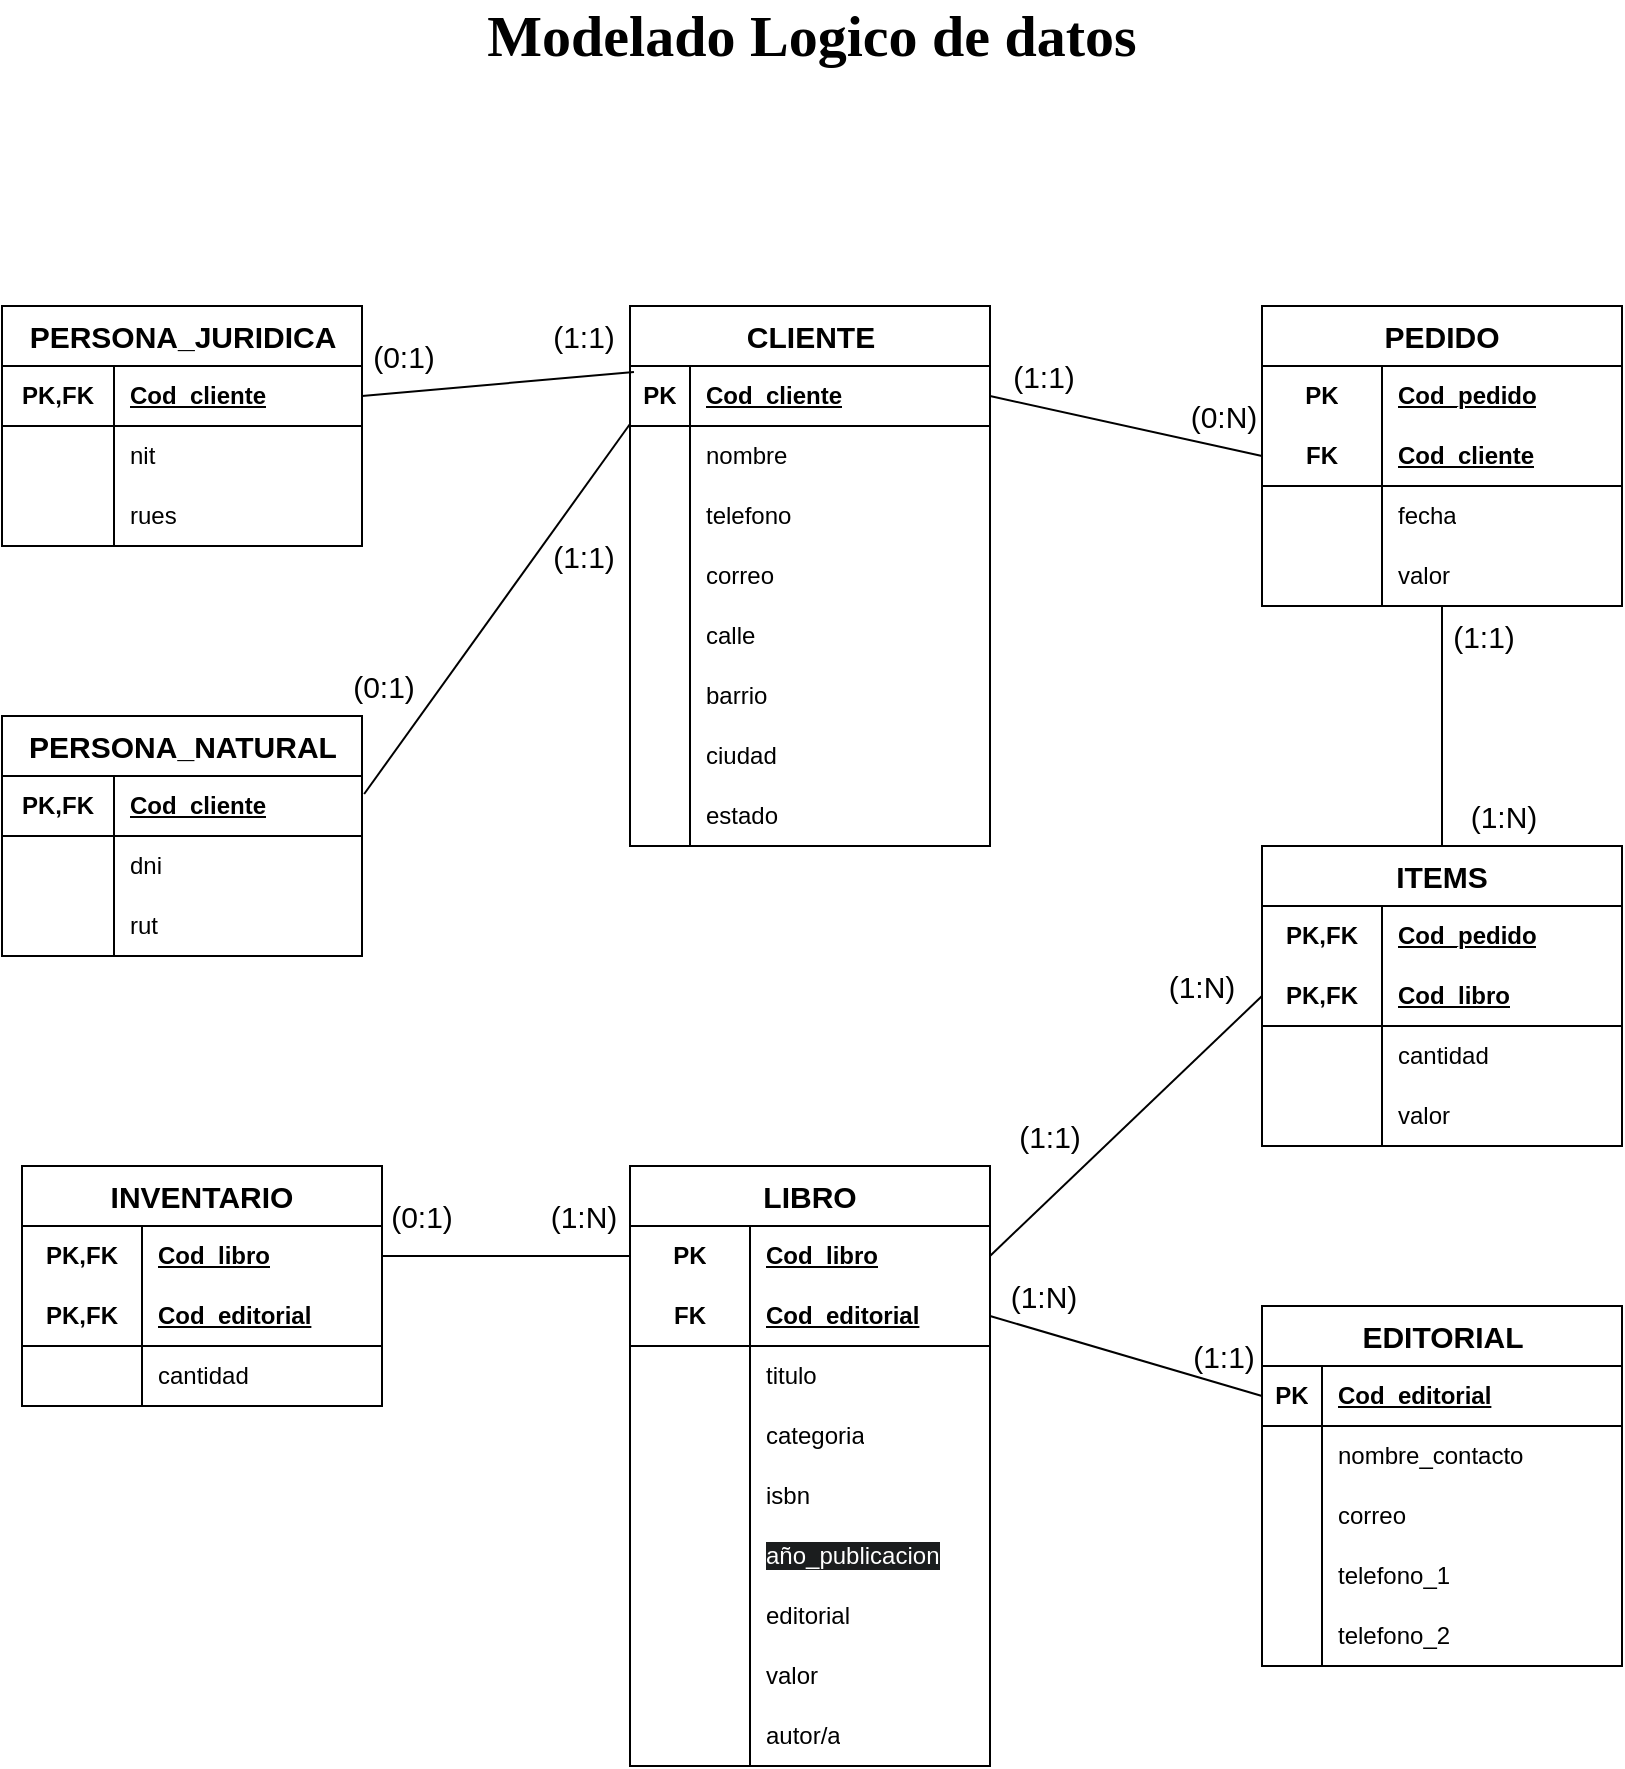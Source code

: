 <mxfile version="26.2.2">
  <diagram name="Página-1" id="dwNwwrnjd2-CuqUykVEu">
    <mxGraphModel dx="1428" dy="875" grid="1" gridSize="10" guides="1" tooltips="1" connect="1" arrows="1" fold="1" page="1" pageScale="1" pageWidth="827" pageHeight="1169" math="0" shadow="0">
      <root>
        <mxCell id="0" />
        <mxCell id="1" parent="0" />
        <mxCell id="cUTOXhGET7meu2eijVBn-1" value="&lt;font style=&quot;font-size: 15px;&quot;&gt;CLIENTE&lt;/font&gt;" style="shape=table;startSize=30;container=1;collapsible=1;childLayout=tableLayout;fixedRows=1;rowLines=0;fontStyle=1;align=center;resizeLast=1;html=1;" vertex="1" parent="1">
          <mxGeometry x="323" y="180" width="180" height="270" as="geometry" />
        </mxCell>
        <mxCell id="cUTOXhGET7meu2eijVBn-2" value="" style="shape=tableRow;horizontal=0;startSize=0;swimlaneHead=0;swimlaneBody=0;fillColor=none;collapsible=0;dropTarget=0;points=[[0,0.5],[1,0.5]];portConstraint=eastwest;top=0;left=0;right=0;bottom=1;" vertex="1" parent="cUTOXhGET7meu2eijVBn-1">
          <mxGeometry y="30" width="180" height="30" as="geometry" />
        </mxCell>
        <mxCell id="cUTOXhGET7meu2eijVBn-3" value="PK" style="shape=partialRectangle;connectable=0;fillColor=none;top=0;left=0;bottom=0;right=0;fontStyle=1;overflow=hidden;whiteSpace=wrap;html=1;" vertex="1" parent="cUTOXhGET7meu2eijVBn-2">
          <mxGeometry width="30" height="30" as="geometry">
            <mxRectangle width="30" height="30" as="alternateBounds" />
          </mxGeometry>
        </mxCell>
        <mxCell id="cUTOXhGET7meu2eijVBn-4" value="Cod_cliente" style="shape=partialRectangle;connectable=0;fillColor=none;top=0;left=0;bottom=0;right=0;align=left;spacingLeft=6;fontStyle=5;overflow=hidden;whiteSpace=wrap;html=1;" vertex="1" parent="cUTOXhGET7meu2eijVBn-2">
          <mxGeometry x="30" width="150" height="30" as="geometry">
            <mxRectangle width="150" height="30" as="alternateBounds" />
          </mxGeometry>
        </mxCell>
        <mxCell id="cUTOXhGET7meu2eijVBn-5" value="" style="shape=tableRow;horizontal=0;startSize=0;swimlaneHead=0;swimlaneBody=0;fillColor=none;collapsible=0;dropTarget=0;points=[[0,0.5],[1,0.5]];portConstraint=eastwest;top=0;left=0;right=0;bottom=0;" vertex="1" parent="cUTOXhGET7meu2eijVBn-1">
          <mxGeometry y="60" width="180" height="30" as="geometry" />
        </mxCell>
        <mxCell id="cUTOXhGET7meu2eijVBn-6" value="" style="shape=partialRectangle;connectable=0;fillColor=none;top=0;left=0;bottom=0;right=0;editable=1;overflow=hidden;whiteSpace=wrap;html=1;" vertex="1" parent="cUTOXhGET7meu2eijVBn-5">
          <mxGeometry width="30" height="30" as="geometry">
            <mxRectangle width="30" height="30" as="alternateBounds" />
          </mxGeometry>
        </mxCell>
        <mxCell id="cUTOXhGET7meu2eijVBn-7" value="nombre" style="shape=partialRectangle;connectable=0;fillColor=none;top=0;left=0;bottom=0;right=0;align=left;spacingLeft=6;overflow=hidden;whiteSpace=wrap;html=1;" vertex="1" parent="cUTOXhGET7meu2eijVBn-5">
          <mxGeometry x="30" width="150" height="30" as="geometry">
            <mxRectangle width="150" height="30" as="alternateBounds" />
          </mxGeometry>
        </mxCell>
        <mxCell id="cUTOXhGET7meu2eijVBn-8" value="" style="shape=tableRow;horizontal=0;startSize=0;swimlaneHead=0;swimlaneBody=0;fillColor=none;collapsible=0;dropTarget=0;points=[[0,0.5],[1,0.5]];portConstraint=eastwest;top=0;left=0;right=0;bottom=0;" vertex="1" parent="cUTOXhGET7meu2eijVBn-1">
          <mxGeometry y="90" width="180" height="30" as="geometry" />
        </mxCell>
        <mxCell id="cUTOXhGET7meu2eijVBn-9" value="" style="shape=partialRectangle;connectable=0;fillColor=none;top=0;left=0;bottom=0;right=0;editable=1;overflow=hidden;whiteSpace=wrap;html=1;" vertex="1" parent="cUTOXhGET7meu2eijVBn-8">
          <mxGeometry width="30" height="30" as="geometry">
            <mxRectangle width="30" height="30" as="alternateBounds" />
          </mxGeometry>
        </mxCell>
        <mxCell id="cUTOXhGET7meu2eijVBn-10" value="telefono" style="shape=partialRectangle;connectable=0;fillColor=none;top=0;left=0;bottom=0;right=0;align=left;spacingLeft=6;overflow=hidden;whiteSpace=wrap;html=1;" vertex="1" parent="cUTOXhGET7meu2eijVBn-8">
          <mxGeometry x="30" width="150" height="30" as="geometry">
            <mxRectangle width="150" height="30" as="alternateBounds" />
          </mxGeometry>
        </mxCell>
        <mxCell id="cUTOXhGET7meu2eijVBn-15" style="shape=tableRow;horizontal=0;startSize=0;swimlaneHead=0;swimlaneBody=0;fillColor=none;collapsible=0;dropTarget=0;points=[[0,0.5],[1,0.5]];portConstraint=eastwest;top=0;left=0;right=0;bottom=0;" vertex="1" parent="cUTOXhGET7meu2eijVBn-1">
          <mxGeometry y="120" width="180" height="30" as="geometry" />
        </mxCell>
        <mxCell id="cUTOXhGET7meu2eijVBn-16" style="shape=partialRectangle;connectable=0;fillColor=none;top=0;left=0;bottom=0;right=0;editable=1;overflow=hidden;whiteSpace=wrap;html=1;" vertex="1" parent="cUTOXhGET7meu2eijVBn-15">
          <mxGeometry width="30" height="30" as="geometry">
            <mxRectangle width="30" height="30" as="alternateBounds" />
          </mxGeometry>
        </mxCell>
        <mxCell id="cUTOXhGET7meu2eijVBn-17" value="correo" style="shape=partialRectangle;connectable=0;fillColor=none;top=0;left=0;bottom=0;right=0;align=left;spacingLeft=6;overflow=hidden;whiteSpace=wrap;html=1;" vertex="1" parent="cUTOXhGET7meu2eijVBn-15">
          <mxGeometry x="30" width="150" height="30" as="geometry">
            <mxRectangle width="150" height="30" as="alternateBounds" />
          </mxGeometry>
        </mxCell>
        <mxCell id="cUTOXhGET7meu2eijVBn-11" value="" style="shape=tableRow;horizontal=0;startSize=0;swimlaneHead=0;swimlaneBody=0;fillColor=none;collapsible=0;dropTarget=0;points=[[0,0.5],[1,0.5]];portConstraint=eastwest;top=0;left=0;right=0;bottom=0;" vertex="1" parent="cUTOXhGET7meu2eijVBn-1">
          <mxGeometry y="150" width="180" height="30" as="geometry" />
        </mxCell>
        <mxCell id="cUTOXhGET7meu2eijVBn-12" value="" style="shape=partialRectangle;connectable=0;fillColor=none;top=0;left=0;bottom=0;right=0;editable=1;overflow=hidden;whiteSpace=wrap;html=1;" vertex="1" parent="cUTOXhGET7meu2eijVBn-11">
          <mxGeometry width="30" height="30" as="geometry">
            <mxRectangle width="30" height="30" as="alternateBounds" />
          </mxGeometry>
        </mxCell>
        <mxCell id="cUTOXhGET7meu2eijVBn-13" value="calle" style="shape=partialRectangle;connectable=0;fillColor=none;top=0;left=0;bottom=0;right=0;align=left;spacingLeft=6;overflow=hidden;whiteSpace=wrap;html=1;" vertex="1" parent="cUTOXhGET7meu2eijVBn-11">
          <mxGeometry x="30" width="150" height="30" as="geometry">
            <mxRectangle width="150" height="30" as="alternateBounds" />
          </mxGeometry>
        </mxCell>
        <mxCell id="cUTOXhGET7meu2eijVBn-24" style="shape=tableRow;horizontal=0;startSize=0;swimlaneHead=0;swimlaneBody=0;fillColor=none;collapsible=0;dropTarget=0;points=[[0,0.5],[1,0.5]];portConstraint=eastwest;top=0;left=0;right=0;bottom=0;" vertex="1" parent="cUTOXhGET7meu2eijVBn-1">
          <mxGeometry y="180" width="180" height="30" as="geometry" />
        </mxCell>
        <mxCell id="cUTOXhGET7meu2eijVBn-25" style="shape=partialRectangle;connectable=0;fillColor=none;top=0;left=0;bottom=0;right=0;editable=1;overflow=hidden;whiteSpace=wrap;html=1;" vertex="1" parent="cUTOXhGET7meu2eijVBn-24">
          <mxGeometry width="30" height="30" as="geometry">
            <mxRectangle width="30" height="30" as="alternateBounds" />
          </mxGeometry>
        </mxCell>
        <mxCell id="cUTOXhGET7meu2eijVBn-26" value="barrio" style="shape=partialRectangle;connectable=0;fillColor=none;top=0;left=0;bottom=0;right=0;align=left;spacingLeft=6;overflow=hidden;whiteSpace=wrap;html=1;" vertex="1" parent="cUTOXhGET7meu2eijVBn-24">
          <mxGeometry x="30" width="150" height="30" as="geometry">
            <mxRectangle width="150" height="30" as="alternateBounds" />
          </mxGeometry>
        </mxCell>
        <mxCell id="cUTOXhGET7meu2eijVBn-21" style="shape=tableRow;horizontal=0;startSize=0;swimlaneHead=0;swimlaneBody=0;fillColor=none;collapsible=0;dropTarget=0;points=[[0,0.5],[1,0.5]];portConstraint=eastwest;top=0;left=0;right=0;bottom=0;" vertex="1" parent="cUTOXhGET7meu2eijVBn-1">
          <mxGeometry y="210" width="180" height="30" as="geometry" />
        </mxCell>
        <mxCell id="cUTOXhGET7meu2eijVBn-22" style="shape=partialRectangle;connectable=0;fillColor=none;top=0;left=0;bottom=0;right=0;editable=1;overflow=hidden;whiteSpace=wrap;html=1;" vertex="1" parent="cUTOXhGET7meu2eijVBn-21">
          <mxGeometry width="30" height="30" as="geometry">
            <mxRectangle width="30" height="30" as="alternateBounds" />
          </mxGeometry>
        </mxCell>
        <mxCell id="cUTOXhGET7meu2eijVBn-23" value="ciudad" style="shape=partialRectangle;connectable=0;fillColor=none;top=0;left=0;bottom=0;right=0;align=left;spacingLeft=6;overflow=hidden;whiteSpace=wrap;html=1;" vertex="1" parent="cUTOXhGET7meu2eijVBn-21">
          <mxGeometry x="30" width="150" height="30" as="geometry">
            <mxRectangle width="150" height="30" as="alternateBounds" />
          </mxGeometry>
        </mxCell>
        <mxCell id="cUTOXhGET7meu2eijVBn-18" style="shape=tableRow;horizontal=0;startSize=0;swimlaneHead=0;swimlaneBody=0;fillColor=none;collapsible=0;dropTarget=0;points=[[0,0.5],[1,0.5]];portConstraint=eastwest;top=0;left=0;right=0;bottom=0;" vertex="1" parent="cUTOXhGET7meu2eijVBn-1">
          <mxGeometry y="240" width="180" height="30" as="geometry" />
        </mxCell>
        <mxCell id="cUTOXhGET7meu2eijVBn-19" style="shape=partialRectangle;connectable=0;fillColor=none;top=0;left=0;bottom=0;right=0;editable=1;overflow=hidden;whiteSpace=wrap;html=1;" vertex="1" parent="cUTOXhGET7meu2eijVBn-18">
          <mxGeometry width="30" height="30" as="geometry">
            <mxRectangle width="30" height="30" as="alternateBounds" />
          </mxGeometry>
        </mxCell>
        <mxCell id="cUTOXhGET7meu2eijVBn-20" value="estado" style="shape=partialRectangle;connectable=0;fillColor=none;top=0;left=0;bottom=0;right=0;align=left;spacingLeft=6;overflow=hidden;whiteSpace=wrap;html=1;" vertex="1" parent="cUTOXhGET7meu2eijVBn-18">
          <mxGeometry x="30" width="150" height="30" as="geometry">
            <mxRectangle width="150" height="30" as="alternateBounds" />
          </mxGeometry>
        </mxCell>
        <mxCell id="cUTOXhGET7meu2eijVBn-14" value="&lt;font style=&quot;font-size: 29px;&quot; face=&quot;Times New Roman&quot;&gt;&lt;b style=&quot;&quot;&gt;Modelado Logico de datos&lt;/b&gt;&lt;/font&gt;" style="text;html=1;align=center;verticalAlign=middle;whiteSpace=wrap;rounded=0;" vertex="1" parent="1">
          <mxGeometry x="216" y="30" width="396" height="30" as="geometry" />
        </mxCell>
        <mxCell id="cUTOXhGET7meu2eijVBn-27" value="&lt;font style=&quot;font-size: 15px;&quot;&gt;EDITORIAL&lt;/font&gt;" style="shape=table;startSize=30;container=1;collapsible=1;childLayout=tableLayout;fixedRows=1;rowLines=0;fontStyle=1;align=center;resizeLast=1;html=1;" vertex="1" parent="1">
          <mxGeometry x="639" y="680" width="180" height="180" as="geometry" />
        </mxCell>
        <mxCell id="cUTOXhGET7meu2eijVBn-28" value="" style="shape=tableRow;horizontal=0;startSize=0;swimlaneHead=0;swimlaneBody=0;fillColor=none;collapsible=0;dropTarget=0;points=[[0,0.5],[1,0.5]];portConstraint=eastwest;top=0;left=0;right=0;bottom=1;" vertex="1" parent="cUTOXhGET7meu2eijVBn-27">
          <mxGeometry y="30" width="180" height="30" as="geometry" />
        </mxCell>
        <mxCell id="cUTOXhGET7meu2eijVBn-29" value="PK" style="shape=partialRectangle;connectable=0;fillColor=none;top=0;left=0;bottom=0;right=0;fontStyle=1;overflow=hidden;whiteSpace=wrap;html=1;" vertex="1" parent="cUTOXhGET7meu2eijVBn-28">
          <mxGeometry width="30" height="30" as="geometry">
            <mxRectangle width="30" height="30" as="alternateBounds" />
          </mxGeometry>
        </mxCell>
        <mxCell id="cUTOXhGET7meu2eijVBn-30" value="Cod_editorial" style="shape=partialRectangle;connectable=0;fillColor=none;top=0;left=0;bottom=0;right=0;align=left;spacingLeft=6;fontStyle=5;overflow=hidden;whiteSpace=wrap;html=1;" vertex="1" parent="cUTOXhGET7meu2eijVBn-28">
          <mxGeometry x="30" width="150" height="30" as="geometry">
            <mxRectangle width="150" height="30" as="alternateBounds" />
          </mxGeometry>
        </mxCell>
        <mxCell id="cUTOXhGET7meu2eijVBn-31" value="" style="shape=tableRow;horizontal=0;startSize=0;swimlaneHead=0;swimlaneBody=0;fillColor=none;collapsible=0;dropTarget=0;points=[[0,0.5],[1,0.5]];portConstraint=eastwest;top=0;left=0;right=0;bottom=0;" vertex="1" parent="cUTOXhGET7meu2eijVBn-27">
          <mxGeometry y="60" width="180" height="30" as="geometry" />
        </mxCell>
        <mxCell id="cUTOXhGET7meu2eijVBn-32" value="" style="shape=partialRectangle;connectable=0;fillColor=none;top=0;left=0;bottom=0;right=0;editable=1;overflow=hidden;whiteSpace=wrap;html=1;" vertex="1" parent="cUTOXhGET7meu2eijVBn-31">
          <mxGeometry width="30" height="30" as="geometry">
            <mxRectangle width="30" height="30" as="alternateBounds" />
          </mxGeometry>
        </mxCell>
        <mxCell id="cUTOXhGET7meu2eijVBn-33" value="nombre_contacto" style="shape=partialRectangle;connectable=0;fillColor=none;top=0;left=0;bottom=0;right=0;align=left;spacingLeft=6;overflow=hidden;whiteSpace=wrap;html=1;" vertex="1" parent="cUTOXhGET7meu2eijVBn-31">
          <mxGeometry x="30" width="150" height="30" as="geometry">
            <mxRectangle width="150" height="30" as="alternateBounds" />
          </mxGeometry>
        </mxCell>
        <mxCell id="cUTOXhGET7meu2eijVBn-34" value="" style="shape=tableRow;horizontal=0;startSize=0;swimlaneHead=0;swimlaneBody=0;fillColor=none;collapsible=0;dropTarget=0;points=[[0,0.5],[1,0.5]];portConstraint=eastwest;top=0;left=0;right=0;bottom=0;" vertex="1" parent="cUTOXhGET7meu2eijVBn-27">
          <mxGeometry y="90" width="180" height="30" as="geometry" />
        </mxCell>
        <mxCell id="cUTOXhGET7meu2eijVBn-35" value="" style="shape=partialRectangle;connectable=0;fillColor=none;top=0;left=0;bottom=0;right=0;editable=1;overflow=hidden;whiteSpace=wrap;html=1;" vertex="1" parent="cUTOXhGET7meu2eijVBn-34">
          <mxGeometry width="30" height="30" as="geometry">
            <mxRectangle width="30" height="30" as="alternateBounds" />
          </mxGeometry>
        </mxCell>
        <mxCell id="cUTOXhGET7meu2eijVBn-36" value="correo" style="shape=partialRectangle;connectable=0;fillColor=none;top=0;left=0;bottom=0;right=0;align=left;spacingLeft=6;overflow=hidden;whiteSpace=wrap;html=1;" vertex="1" parent="cUTOXhGET7meu2eijVBn-34">
          <mxGeometry x="30" width="150" height="30" as="geometry">
            <mxRectangle width="150" height="30" as="alternateBounds" />
          </mxGeometry>
        </mxCell>
        <mxCell id="cUTOXhGET7meu2eijVBn-37" value="" style="shape=tableRow;horizontal=0;startSize=0;swimlaneHead=0;swimlaneBody=0;fillColor=none;collapsible=0;dropTarget=0;points=[[0,0.5],[1,0.5]];portConstraint=eastwest;top=0;left=0;right=0;bottom=0;" vertex="1" parent="cUTOXhGET7meu2eijVBn-27">
          <mxGeometry y="120" width="180" height="30" as="geometry" />
        </mxCell>
        <mxCell id="cUTOXhGET7meu2eijVBn-38" value="" style="shape=partialRectangle;connectable=0;fillColor=none;top=0;left=0;bottom=0;right=0;editable=1;overflow=hidden;whiteSpace=wrap;html=1;" vertex="1" parent="cUTOXhGET7meu2eijVBn-37">
          <mxGeometry width="30" height="30" as="geometry">
            <mxRectangle width="30" height="30" as="alternateBounds" />
          </mxGeometry>
        </mxCell>
        <mxCell id="cUTOXhGET7meu2eijVBn-39" value="telefono_1" style="shape=partialRectangle;connectable=0;fillColor=none;top=0;left=0;bottom=0;right=0;align=left;spacingLeft=6;overflow=hidden;whiteSpace=wrap;html=1;" vertex="1" parent="cUTOXhGET7meu2eijVBn-37">
          <mxGeometry x="30" width="150" height="30" as="geometry">
            <mxRectangle width="150" height="30" as="alternateBounds" />
          </mxGeometry>
        </mxCell>
        <mxCell id="cUTOXhGET7meu2eijVBn-40" style="shape=tableRow;horizontal=0;startSize=0;swimlaneHead=0;swimlaneBody=0;fillColor=none;collapsible=0;dropTarget=0;points=[[0,0.5],[1,0.5]];portConstraint=eastwest;top=0;left=0;right=0;bottom=0;" vertex="1" parent="cUTOXhGET7meu2eijVBn-27">
          <mxGeometry y="150" width="180" height="30" as="geometry" />
        </mxCell>
        <mxCell id="cUTOXhGET7meu2eijVBn-41" style="shape=partialRectangle;connectable=0;fillColor=none;top=0;left=0;bottom=0;right=0;editable=1;overflow=hidden;whiteSpace=wrap;html=1;" vertex="1" parent="cUTOXhGET7meu2eijVBn-40">
          <mxGeometry width="30" height="30" as="geometry">
            <mxRectangle width="30" height="30" as="alternateBounds" />
          </mxGeometry>
        </mxCell>
        <mxCell id="cUTOXhGET7meu2eijVBn-42" value="telefono_2" style="shape=partialRectangle;connectable=0;fillColor=none;top=0;left=0;bottom=0;right=0;align=left;spacingLeft=6;overflow=hidden;whiteSpace=wrap;html=1;" vertex="1" parent="cUTOXhGET7meu2eijVBn-40">
          <mxGeometry x="30" width="150" height="30" as="geometry">
            <mxRectangle width="150" height="30" as="alternateBounds" />
          </mxGeometry>
        </mxCell>
        <mxCell id="cUTOXhGET7meu2eijVBn-43" value="&lt;font style=&quot;font-size: 15px;&quot;&gt;PEDIDO&lt;/font&gt;" style="shape=table;startSize=30;container=1;collapsible=1;childLayout=tableLayout;fixedRows=1;rowLines=0;fontStyle=1;align=center;resizeLast=1;html=1;whiteSpace=wrap;" vertex="1" parent="1">
          <mxGeometry x="639" y="180" width="180" height="150" as="geometry" />
        </mxCell>
        <mxCell id="cUTOXhGET7meu2eijVBn-44" value="" style="shape=tableRow;horizontal=0;startSize=0;swimlaneHead=0;swimlaneBody=0;fillColor=none;collapsible=0;dropTarget=0;points=[[0,0.5],[1,0.5]];portConstraint=eastwest;top=0;left=0;right=0;bottom=0;html=1;" vertex="1" parent="cUTOXhGET7meu2eijVBn-43">
          <mxGeometry y="30" width="180" height="30" as="geometry" />
        </mxCell>
        <mxCell id="cUTOXhGET7meu2eijVBn-45" value="PK" style="shape=partialRectangle;connectable=0;fillColor=none;top=0;left=0;bottom=0;right=0;fontStyle=1;overflow=hidden;html=1;whiteSpace=wrap;" vertex="1" parent="cUTOXhGET7meu2eijVBn-44">
          <mxGeometry width="60" height="30" as="geometry">
            <mxRectangle width="60" height="30" as="alternateBounds" />
          </mxGeometry>
        </mxCell>
        <mxCell id="cUTOXhGET7meu2eijVBn-46" value="Cod_pedido" style="shape=partialRectangle;connectable=0;fillColor=none;top=0;left=0;bottom=0;right=0;align=left;spacingLeft=6;fontStyle=5;overflow=hidden;html=1;whiteSpace=wrap;" vertex="1" parent="cUTOXhGET7meu2eijVBn-44">
          <mxGeometry x="60" width="120" height="30" as="geometry">
            <mxRectangle width="120" height="30" as="alternateBounds" />
          </mxGeometry>
        </mxCell>
        <mxCell id="cUTOXhGET7meu2eijVBn-47" value="" style="shape=tableRow;horizontal=0;startSize=0;swimlaneHead=0;swimlaneBody=0;fillColor=none;collapsible=0;dropTarget=0;points=[[0,0.5],[1,0.5]];portConstraint=eastwest;top=0;left=0;right=0;bottom=1;html=1;" vertex="1" parent="cUTOXhGET7meu2eijVBn-43">
          <mxGeometry y="60" width="180" height="30" as="geometry" />
        </mxCell>
        <mxCell id="cUTOXhGET7meu2eijVBn-48" value="FK" style="shape=partialRectangle;connectable=0;fillColor=none;top=0;left=0;bottom=0;right=0;fontStyle=1;overflow=hidden;html=1;whiteSpace=wrap;" vertex="1" parent="cUTOXhGET7meu2eijVBn-47">
          <mxGeometry width="60" height="30" as="geometry">
            <mxRectangle width="60" height="30" as="alternateBounds" />
          </mxGeometry>
        </mxCell>
        <mxCell id="cUTOXhGET7meu2eijVBn-49" value="Cod_cliente" style="shape=partialRectangle;connectable=0;fillColor=none;top=0;left=0;bottom=0;right=0;align=left;spacingLeft=6;fontStyle=5;overflow=hidden;html=1;whiteSpace=wrap;" vertex="1" parent="cUTOXhGET7meu2eijVBn-47">
          <mxGeometry x="60" width="120" height="30" as="geometry">
            <mxRectangle width="120" height="30" as="alternateBounds" />
          </mxGeometry>
        </mxCell>
        <mxCell id="cUTOXhGET7meu2eijVBn-50" value="" style="shape=tableRow;horizontal=0;startSize=0;swimlaneHead=0;swimlaneBody=0;fillColor=none;collapsible=0;dropTarget=0;points=[[0,0.5],[1,0.5]];portConstraint=eastwest;top=0;left=0;right=0;bottom=0;html=1;" vertex="1" parent="cUTOXhGET7meu2eijVBn-43">
          <mxGeometry y="90" width="180" height="30" as="geometry" />
        </mxCell>
        <mxCell id="cUTOXhGET7meu2eijVBn-51" value="" style="shape=partialRectangle;connectable=0;fillColor=none;top=0;left=0;bottom=0;right=0;editable=1;overflow=hidden;html=1;whiteSpace=wrap;" vertex="1" parent="cUTOXhGET7meu2eijVBn-50">
          <mxGeometry width="60" height="30" as="geometry">
            <mxRectangle width="60" height="30" as="alternateBounds" />
          </mxGeometry>
        </mxCell>
        <mxCell id="cUTOXhGET7meu2eijVBn-52" value="fecha" style="shape=partialRectangle;connectable=0;fillColor=none;top=0;left=0;bottom=0;right=0;align=left;spacingLeft=6;overflow=hidden;html=1;whiteSpace=wrap;" vertex="1" parent="cUTOXhGET7meu2eijVBn-50">
          <mxGeometry x="60" width="120" height="30" as="geometry">
            <mxRectangle width="120" height="30" as="alternateBounds" />
          </mxGeometry>
        </mxCell>
        <mxCell id="cUTOXhGET7meu2eijVBn-53" value="" style="shape=tableRow;horizontal=0;startSize=0;swimlaneHead=0;swimlaneBody=0;fillColor=none;collapsible=0;dropTarget=0;points=[[0,0.5],[1,0.5]];portConstraint=eastwest;top=0;left=0;right=0;bottom=0;html=1;" vertex="1" parent="cUTOXhGET7meu2eijVBn-43">
          <mxGeometry y="120" width="180" height="30" as="geometry" />
        </mxCell>
        <mxCell id="cUTOXhGET7meu2eijVBn-54" value="" style="shape=partialRectangle;connectable=0;fillColor=none;top=0;left=0;bottom=0;right=0;editable=1;overflow=hidden;html=1;whiteSpace=wrap;" vertex="1" parent="cUTOXhGET7meu2eijVBn-53">
          <mxGeometry width="60" height="30" as="geometry">
            <mxRectangle width="60" height="30" as="alternateBounds" />
          </mxGeometry>
        </mxCell>
        <mxCell id="cUTOXhGET7meu2eijVBn-55" value="valor" style="shape=partialRectangle;connectable=0;fillColor=none;top=0;left=0;bottom=0;right=0;align=left;spacingLeft=6;overflow=hidden;html=1;whiteSpace=wrap;" vertex="1" parent="cUTOXhGET7meu2eijVBn-53">
          <mxGeometry x="60" width="120" height="30" as="geometry">
            <mxRectangle width="120" height="30" as="alternateBounds" />
          </mxGeometry>
        </mxCell>
        <mxCell id="cUTOXhGET7meu2eijVBn-56" value="&lt;span style=&quot;font-size: 15px;&quot;&gt;LIBRO&lt;/span&gt;" style="shape=table;startSize=30;container=1;collapsible=1;childLayout=tableLayout;fixedRows=1;rowLines=0;fontStyle=1;align=center;resizeLast=1;html=1;whiteSpace=wrap;" vertex="1" parent="1">
          <mxGeometry x="323" y="610" width="180" height="300" as="geometry" />
        </mxCell>
        <mxCell id="cUTOXhGET7meu2eijVBn-57" value="" style="shape=tableRow;horizontal=0;startSize=0;swimlaneHead=0;swimlaneBody=0;fillColor=none;collapsible=0;dropTarget=0;points=[[0,0.5],[1,0.5]];portConstraint=eastwest;top=0;left=0;right=0;bottom=0;html=1;" vertex="1" parent="cUTOXhGET7meu2eijVBn-56">
          <mxGeometry y="30" width="180" height="30" as="geometry" />
        </mxCell>
        <mxCell id="cUTOXhGET7meu2eijVBn-58" value="PK" style="shape=partialRectangle;connectable=0;fillColor=none;top=0;left=0;bottom=0;right=0;fontStyle=1;overflow=hidden;html=1;whiteSpace=wrap;" vertex="1" parent="cUTOXhGET7meu2eijVBn-57">
          <mxGeometry width="60" height="30" as="geometry">
            <mxRectangle width="60" height="30" as="alternateBounds" />
          </mxGeometry>
        </mxCell>
        <mxCell id="cUTOXhGET7meu2eijVBn-59" value="Cod_libro" style="shape=partialRectangle;connectable=0;fillColor=none;top=0;left=0;bottom=0;right=0;align=left;spacingLeft=6;fontStyle=5;overflow=hidden;html=1;whiteSpace=wrap;" vertex="1" parent="cUTOXhGET7meu2eijVBn-57">
          <mxGeometry x="60" width="120" height="30" as="geometry">
            <mxRectangle width="120" height="30" as="alternateBounds" />
          </mxGeometry>
        </mxCell>
        <mxCell id="cUTOXhGET7meu2eijVBn-60" value="" style="shape=tableRow;horizontal=0;startSize=0;swimlaneHead=0;swimlaneBody=0;fillColor=none;collapsible=0;dropTarget=0;points=[[0,0.5],[1,0.5]];portConstraint=eastwest;top=0;left=0;right=0;bottom=1;html=1;" vertex="1" parent="cUTOXhGET7meu2eijVBn-56">
          <mxGeometry y="60" width="180" height="30" as="geometry" />
        </mxCell>
        <mxCell id="cUTOXhGET7meu2eijVBn-61" value="FK" style="shape=partialRectangle;connectable=0;fillColor=none;top=0;left=0;bottom=0;right=0;fontStyle=1;overflow=hidden;html=1;whiteSpace=wrap;" vertex="1" parent="cUTOXhGET7meu2eijVBn-60">
          <mxGeometry width="60" height="30" as="geometry">
            <mxRectangle width="60" height="30" as="alternateBounds" />
          </mxGeometry>
        </mxCell>
        <mxCell id="cUTOXhGET7meu2eijVBn-62" value="Cod_editorial" style="shape=partialRectangle;connectable=0;fillColor=none;top=0;left=0;bottom=0;right=0;align=left;spacingLeft=6;fontStyle=5;overflow=hidden;html=1;whiteSpace=wrap;" vertex="1" parent="cUTOXhGET7meu2eijVBn-60">
          <mxGeometry x="60" width="120" height="30" as="geometry">
            <mxRectangle width="120" height="30" as="alternateBounds" />
          </mxGeometry>
        </mxCell>
        <mxCell id="cUTOXhGET7meu2eijVBn-63" value="" style="shape=tableRow;horizontal=0;startSize=0;swimlaneHead=0;swimlaneBody=0;fillColor=none;collapsible=0;dropTarget=0;points=[[0,0.5],[1,0.5]];portConstraint=eastwest;top=0;left=0;right=0;bottom=0;html=1;" vertex="1" parent="cUTOXhGET7meu2eijVBn-56">
          <mxGeometry y="90" width="180" height="30" as="geometry" />
        </mxCell>
        <mxCell id="cUTOXhGET7meu2eijVBn-64" value="" style="shape=partialRectangle;connectable=0;fillColor=none;top=0;left=0;bottom=0;right=0;editable=1;overflow=hidden;html=1;whiteSpace=wrap;" vertex="1" parent="cUTOXhGET7meu2eijVBn-63">
          <mxGeometry width="60" height="30" as="geometry">
            <mxRectangle width="60" height="30" as="alternateBounds" />
          </mxGeometry>
        </mxCell>
        <mxCell id="cUTOXhGET7meu2eijVBn-65" value="titulo" style="shape=partialRectangle;connectable=0;fillColor=none;top=0;left=0;bottom=0;right=0;align=left;spacingLeft=6;overflow=hidden;html=1;whiteSpace=wrap;" vertex="1" parent="cUTOXhGET7meu2eijVBn-63">
          <mxGeometry x="60" width="120" height="30" as="geometry">
            <mxRectangle width="120" height="30" as="alternateBounds" />
          </mxGeometry>
        </mxCell>
        <mxCell id="cUTOXhGET7meu2eijVBn-66" value="" style="shape=tableRow;horizontal=0;startSize=0;swimlaneHead=0;swimlaneBody=0;fillColor=none;collapsible=0;dropTarget=0;points=[[0,0.5],[1,0.5]];portConstraint=eastwest;top=0;left=0;right=0;bottom=0;html=1;" vertex="1" parent="cUTOXhGET7meu2eijVBn-56">
          <mxGeometry y="120" width="180" height="30" as="geometry" />
        </mxCell>
        <mxCell id="cUTOXhGET7meu2eijVBn-67" value="" style="shape=partialRectangle;connectable=0;fillColor=none;top=0;left=0;bottom=0;right=0;editable=1;overflow=hidden;html=1;whiteSpace=wrap;" vertex="1" parent="cUTOXhGET7meu2eijVBn-66">
          <mxGeometry width="60" height="30" as="geometry">
            <mxRectangle width="60" height="30" as="alternateBounds" />
          </mxGeometry>
        </mxCell>
        <mxCell id="cUTOXhGET7meu2eijVBn-68" value="categoria" style="shape=partialRectangle;connectable=0;fillColor=none;top=0;left=0;bottom=0;right=0;align=left;spacingLeft=6;overflow=hidden;html=1;whiteSpace=wrap;" vertex="1" parent="cUTOXhGET7meu2eijVBn-66">
          <mxGeometry x="60" width="120" height="30" as="geometry">
            <mxRectangle width="120" height="30" as="alternateBounds" />
          </mxGeometry>
        </mxCell>
        <mxCell id="cUTOXhGET7meu2eijVBn-81" style="shape=tableRow;horizontal=0;startSize=0;swimlaneHead=0;swimlaneBody=0;fillColor=none;collapsible=0;dropTarget=0;points=[[0,0.5],[1,0.5]];portConstraint=eastwest;top=0;left=0;right=0;bottom=0;html=1;" vertex="1" parent="cUTOXhGET7meu2eijVBn-56">
          <mxGeometry y="150" width="180" height="30" as="geometry" />
        </mxCell>
        <mxCell id="cUTOXhGET7meu2eijVBn-82" style="shape=partialRectangle;connectable=0;fillColor=none;top=0;left=0;bottom=0;right=0;editable=1;overflow=hidden;html=1;whiteSpace=wrap;" vertex="1" parent="cUTOXhGET7meu2eijVBn-81">
          <mxGeometry width="60" height="30" as="geometry">
            <mxRectangle width="60" height="30" as="alternateBounds" />
          </mxGeometry>
        </mxCell>
        <mxCell id="cUTOXhGET7meu2eijVBn-83" value="isbn" style="shape=partialRectangle;connectable=0;fillColor=none;top=0;left=0;bottom=0;right=0;align=left;spacingLeft=6;overflow=hidden;html=1;whiteSpace=wrap;" vertex="1" parent="cUTOXhGET7meu2eijVBn-81">
          <mxGeometry x="60" width="120" height="30" as="geometry">
            <mxRectangle width="120" height="30" as="alternateBounds" />
          </mxGeometry>
        </mxCell>
        <mxCell id="cUTOXhGET7meu2eijVBn-78" style="shape=tableRow;horizontal=0;startSize=0;swimlaneHead=0;swimlaneBody=0;fillColor=none;collapsible=0;dropTarget=0;points=[[0,0.5],[1,0.5]];portConstraint=eastwest;top=0;left=0;right=0;bottom=0;html=1;" vertex="1" parent="cUTOXhGET7meu2eijVBn-56">
          <mxGeometry y="180" width="180" height="30" as="geometry" />
        </mxCell>
        <mxCell id="cUTOXhGET7meu2eijVBn-79" style="shape=partialRectangle;connectable=0;fillColor=none;top=0;left=0;bottom=0;right=0;editable=1;overflow=hidden;html=1;whiteSpace=wrap;" vertex="1" parent="cUTOXhGET7meu2eijVBn-78">
          <mxGeometry width="60" height="30" as="geometry">
            <mxRectangle width="60" height="30" as="alternateBounds" />
          </mxGeometry>
        </mxCell>
        <mxCell id="cUTOXhGET7meu2eijVBn-80" value="&lt;span style=&quot;color: rgb(255, 255, 255); font-family: Helvetica; font-size: 12px; font-style: normal; font-variant-ligatures: normal; font-variant-caps: normal; font-weight: 400; letter-spacing: normal; orphans: 2; text-align: left; text-indent: 0px; text-transform: none; widows: 2; word-spacing: 0px; -webkit-text-stroke-width: 0px; white-space: normal; background-color: rgb(27, 29, 30); text-decoration-thickness: initial; text-decoration-style: initial; text-decoration-color: initial; display: inline !important; float: none;&quot;&gt;año_publicacion&lt;/span&gt;" style="shape=partialRectangle;connectable=0;fillColor=none;top=0;left=0;bottom=0;right=0;align=left;spacingLeft=6;overflow=hidden;html=1;whiteSpace=wrap;" vertex="1" parent="cUTOXhGET7meu2eijVBn-78">
          <mxGeometry x="60" width="120" height="30" as="geometry">
            <mxRectangle width="120" height="30" as="alternateBounds" />
          </mxGeometry>
        </mxCell>
        <mxCell id="cUTOXhGET7meu2eijVBn-75" style="shape=tableRow;horizontal=0;startSize=0;swimlaneHead=0;swimlaneBody=0;fillColor=none;collapsible=0;dropTarget=0;points=[[0,0.5],[1,0.5]];portConstraint=eastwest;top=0;left=0;right=0;bottom=0;html=1;" vertex="1" parent="cUTOXhGET7meu2eijVBn-56">
          <mxGeometry y="210" width="180" height="30" as="geometry" />
        </mxCell>
        <mxCell id="cUTOXhGET7meu2eijVBn-76" style="shape=partialRectangle;connectable=0;fillColor=none;top=0;left=0;bottom=0;right=0;editable=1;overflow=hidden;html=1;whiteSpace=wrap;" vertex="1" parent="cUTOXhGET7meu2eijVBn-75">
          <mxGeometry width="60" height="30" as="geometry">
            <mxRectangle width="60" height="30" as="alternateBounds" />
          </mxGeometry>
        </mxCell>
        <mxCell id="cUTOXhGET7meu2eijVBn-77" value="editorial" style="shape=partialRectangle;connectable=0;fillColor=none;top=0;left=0;bottom=0;right=0;align=left;spacingLeft=6;overflow=hidden;html=1;whiteSpace=wrap;" vertex="1" parent="cUTOXhGET7meu2eijVBn-75">
          <mxGeometry x="60" width="120" height="30" as="geometry">
            <mxRectangle width="120" height="30" as="alternateBounds" />
          </mxGeometry>
        </mxCell>
        <mxCell id="cUTOXhGET7meu2eijVBn-72" style="shape=tableRow;horizontal=0;startSize=0;swimlaneHead=0;swimlaneBody=0;fillColor=none;collapsible=0;dropTarget=0;points=[[0,0.5],[1,0.5]];portConstraint=eastwest;top=0;left=0;right=0;bottom=0;html=1;" vertex="1" parent="cUTOXhGET7meu2eijVBn-56">
          <mxGeometry y="240" width="180" height="30" as="geometry" />
        </mxCell>
        <mxCell id="cUTOXhGET7meu2eijVBn-73" style="shape=partialRectangle;connectable=0;fillColor=none;top=0;left=0;bottom=0;right=0;editable=1;overflow=hidden;html=1;whiteSpace=wrap;" vertex="1" parent="cUTOXhGET7meu2eijVBn-72">
          <mxGeometry width="60" height="30" as="geometry">
            <mxRectangle width="60" height="30" as="alternateBounds" />
          </mxGeometry>
        </mxCell>
        <mxCell id="cUTOXhGET7meu2eijVBn-74" value="valor" style="shape=partialRectangle;connectable=0;fillColor=none;top=0;left=0;bottom=0;right=0;align=left;spacingLeft=6;overflow=hidden;html=1;whiteSpace=wrap;" vertex="1" parent="cUTOXhGET7meu2eijVBn-72">
          <mxGeometry x="60" width="120" height="30" as="geometry">
            <mxRectangle width="120" height="30" as="alternateBounds" />
          </mxGeometry>
        </mxCell>
        <mxCell id="cUTOXhGET7meu2eijVBn-69" style="shape=tableRow;horizontal=0;startSize=0;swimlaneHead=0;swimlaneBody=0;fillColor=none;collapsible=0;dropTarget=0;points=[[0,0.5],[1,0.5]];portConstraint=eastwest;top=0;left=0;right=0;bottom=0;html=1;" vertex="1" parent="cUTOXhGET7meu2eijVBn-56">
          <mxGeometry y="270" width="180" height="30" as="geometry" />
        </mxCell>
        <mxCell id="cUTOXhGET7meu2eijVBn-70" style="shape=partialRectangle;connectable=0;fillColor=none;top=0;left=0;bottom=0;right=0;editable=1;overflow=hidden;html=1;whiteSpace=wrap;" vertex="1" parent="cUTOXhGET7meu2eijVBn-69">
          <mxGeometry width="60" height="30" as="geometry">
            <mxRectangle width="60" height="30" as="alternateBounds" />
          </mxGeometry>
        </mxCell>
        <mxCell id="cUTOXhGET7meu2eijVBn-71" value="autor/a" style="shape=partialRectangle;connectable=0;fillColor=none;top=0;left=0;bottom=0;right=0;align=left;spacingLeft=6;overflow=hidden;html=1;whiteSpace=wrap;" vertex="1" parent="cUTOXhGET7meu2eijVBn-69">
          <mxGeometry x="60" width="120" height="30" as="geometry">
            <mxRectangle width="120" height="30" as="alternateBounds" />
          </mxGeometry>
        </mxCell>
        <mxCell id="cUTOXhGET7meu2eijVBn-85" value="&lt;font style=&quot;font-size: 15px;&quot;&gt;INVENTARIO&lt;/font&gt;" style="shape=table;startSize=30;container=1;collapsible=1;childLayout=tableLayout;fixedRows=1;rowLines=0;fontStyle=1;align=center;resizeLast=1;html=1;whiteSpace=wrap;" vertex="1" parent="1">
          <mxGeometry x="19" y="610" width="180" height="120" as="geometry" />
        </mxCell>
        <mxCell id="cUTOXhGET7meu2eijVBn-86" value="" style="shape=tableRow;horizontal=0;startSize=0;swimlaneHead=0;swimlaneBody=0;fillColor=none;collapsible=0;dropTarget=0;points=[[0,0.5],[1,0.5]];portConstraint=eastwest;top=0;left=0;right=0;bottom=0;html=1;" vertex="1" parent="cUTOXhGET7meu2eijVBn-85">
          <mxGeometry y="30" width="180" height="30" as="geometry" />
        </mxCell>
        <mxCell id="cUTOXhGET7meu2eijVBn-87" value="PK,FK" style="shape=partialRectangle;connectable=0;fillColor=none;top=0;left=0;bottom=0;right=0;fontStyle=1;overflow=hidden;html=1;whiteSpace=wrap;" vertex="1" parent="cUTOXhGET7meu2eijVBn-86">
          <mxGeometry width="60" height="30" as="geometry">
            <mxRectangle width="60" height="30" as="alternateBounds" />
          </mxGeometry>
        </mxCell>
        <mxCell id="cUTOXhGET7meu2eijVBn-88" value="Cod_libro" style="shape=partialRectangle;connectable=0;fillColor=none;top=0;left=0;bottom=0;right=0;align=left;spacingLeft=6;fontStyle=5;overflow=hidden;html=1;whiteSpace=wrap;" vertex="1" parent="cUTOXhGET7meu2eijVBn-86">
          <mxGeometry x="60" width="120" height="30" as="geometry">
            <mxRectangle width="120" height="30" as="alternateBounds" />
          </mxGeometry>
        </mxCell>
        <mxCell id="cUTOXhGET7meu2eijVBn-89" value="" style="shape=tableRow;horizontal=0;startSize=0;swimlaneHead=0;swimlaneBody=0;fillColor=none;collapsible=0;dropTarget=0;points=[[0,0.5],[1,0.5]];portConstraint=eastwest;top=0;left=0;right=0;bottom=1;html=1;" vertex="1" parent="cUTOXhGET7meu2eijVBn-85">
          <mxGeometry y="60" width="180" height="30" as="geometry" />
        </mxCell>
        <mxCell id="cUTOXhGET7meu2eijVBn-90" value="PK,FK" style="shape=partialRectangle;connectable=0;fillColor=none;top=0;left=0;bottom=0;right=0;fontStyle=1;overflow=hidden;html=1;whiteSpace=wrap;" vertex="1" parent="cUTOXhGET7meu2eijVBn-89">
          <mxGeometry width="60" height="30" as="geometry">
            <mxRectangle width="60" height="30" as="alternateBounds" />
          </mxGeometry>
        </mxCell>
        <mxCell id="cUTOXhGET7meu2eijVBn-91" value="Cod_editorial" style="shape=partialRectangle;connectable=0;fillColor=none;top=0;left=0;bottom=0;right=0;align=left;spacingLeft=6;fontStyle=5;overflow=hidden;html=1;whiteSpace=wrap;" vertex="1" parent="cUTOXhGET7meu2eijVBn-89">
          <mxGeometry x="60" width="120" height="30" as="geometry">
            <mxRectangle width="120" height="30" as="alternateBounds" />
          </mxGeometry>
        </mxCell>
        <mxCell id="cUTOXhGET7meu2eijVBn-92" value="" style="shape=tableRow;horizontal=0;startSize=0;swimlaneHead=0;swimlaneBody=0;fillColor=none;collapsible=0;dropTarget=0;points=[[0,0.5],[1,0.5]];portConstraint=eastwest;top=0;left=0;right=0;bottom=0;html=1;" vertex="1" parent="cUTOXhGET7meu2eijVBn-85">
          <mxGeometry y="90" width="180" height="30" as="geometry" />
        </mxCell>
        <mxCell id="cUTOXhGET7meu2eijVBn-93" value="" style="shape=partialRectangle;connectable=0;fillColor=none;top=0;left=0;bottom=0;right=0;editable=1;overflow=hidden;html=1;whiteSpace=wrap;" vertex="1" parent="cUTOXhGET7meu2eijVBn-92">
          <mxGeometry width="60" height="30" as="geometry">
            <mxRectangle width="60" height="30" as="alternateBounds" />
          </mxGeometry>
        </mxCell>
        <mxCell id="cUTOXhGET7meu2eijVBn-94" value="cantidad" style="shape=partialRectangle;connectable=0;fillColor=none;top=0;left=0;bottom=0;right=0;align=left;spacingLeft=6;overflow=hidden;html=1;whiteSpace=wrap;" vertex="1" parent="cUTOXhGET7meu2eijVBn-92">
          <mxGeometry x="60" width="120" height="30" as="geometry">
            <mxRectangle width="120" height="30" as="alternateBounds" />
          </mxGeometry>
        </mxCell>
        <mxCell id="cUTOXhGET7meu2eijVBn-111" value="&lt;font style=&quot;font-size: 15px;&quot;&gt;ITEMS&lt;/font&gt;" style="shape=table;startSize=30;container=1;collapsible=1;childLayout=tableLayout;fixedRows=1;rowLines=0;fontStyle=1;align=center;resizeLast=1;html=1;whiteSpace=wrap;" vertex="1" parent="1">
          <mxGeometry x="639" y="450" width="180" height="150" as="geometry" />
        </mxCell>
        <mxCell id="cUTOXhGET7meu2eijVBn-112" value="" style="shape=tableRow;horizontal=0;startSize=0;swimlaneHead=0;swimlaneBody=0;fillColor=none;collapsible=0;dropTarget=0;points=[[0,0.5],[1,0.5]];portConstraint=eastwest;top=0;left=0;right=0;bottom=0;html=1;" vertex="1" parent="cUTOXhGET7meu2eijVBn-111">
          <mxGeometry y="30" width="180" height="30" as="geometry" />
        </mxCell>
        <mxCell id="cUTOXhGET7meu2eijVBn-113" value="PK,FK" style="shape=partialRectangle;connectable=0;fillColor=none;top=0;left=0;bottom=0;right=0;fontStyle=1;overflow=hidden;html=1;whiteSpace=wrap;" vertex="1" parent="cUTOXhGET7meu2eijVBn-112">
          <mxGeometry width="60" height="30" as="geometry">
            <mxRectangle width="60" height="30" as="alternateBounds" />
          </mxGeometry>
        </mxCell>
        <mxCell id="cUTOXhGET7meu2eijVBn-114" value="Cod_pedido" style="shape=partialRectangle;connectable=0;fillColor=none;top=0;left=0;bottom=0;right=0;align=left;spacingLeft=6;fontStyle=5;overflow=hidden;html=1;whiteSpace=wrap;" vertex="1" parent="cUTOXhGET7meu2eijVBn-112">
          <mxGeometry x="60" width="120" height="30" as="geometry">
            <mxRectangle width="120" height="30" as="alternateBounds" />
          </mxGeometry>
        </mxCell>
        <mxCell id="cUTOXhGET7meu2eijVBn-115" value="" style="shape=tableRow;horizontal=0;startSize=0;swimlaneHead=0;swimlaneBody=0;fillColor=none;collapsible=0;dropTarget=0;points=[[0,0.5],[1,0.5]];portConstraint=eastwest;top=0;left=0;right=0;bottom=1;html=1;" vertex="1" parent="cUTOXhGET7meu2eijVBn-111">
          <mxGeometry y="60" width="180" height="30" as="geometry" />
        </mxCell>
        <mxCell id="cUTOXhGET7meu2eijVBn-116" value="PK,FK" style="shape=partialRectangle;connectable=0;fillColor=none;top=0;left=0;bottom=0;right=0;fontStyle=1;overflow=hidden;html=1;whiteSpace=wrap;" vertex="1" parent="cUTOXhGET7meu2eijVBn-115">
          <mxGeometry width="60" height="30" as="geometry">
            <mxRectangle width="60" height="30" as="alternateBounds" />
          </mxGeometry>
        </mxCell>
        <mxCell id="cUTOXhGET7meu2eijVBn-117" value="Cod_libro" style="shape=partialRectangle;connectable=0;fillColor=none;top=0;left=0;bottom=0;right=0;align=left;spacingLeft=6;fontStyle=5;overflow=hidden;html=1;whiteSpace=wrap;" vertex="1" parent="cUTOXhGET7meu2eijVBn-115">
          <mxGeometry x="60" width="120" height="30" as="geometry">
            <mxRectangle width="120" height="30" as="alternateBounds" />
          </mxGeometry>
        </mxCell>
        <mxCell id="cUTOXhGET7meu2eijVBn-118" value="" style="shape=tableRow;horizontal=0;startSize=0;swimlaneHead=0;swimlaneBody=0;fillColor=none;collapsible=0;dropTarget=0;points=[[0,0.5],[1,0.5]];portConstraint=eastwest;top=0;left=0;right=0;bottom=0;html=1;" vertex="1" parent="cUTOXhGET7meu2eijVBn-111">
          <mxGeometry y="90" width="180" height="30" as="geometry" />
        </mxCell>
        <mxCell id="cUTOXhGET7meu2eijVBn-119" value="" style="shape=partialRectangle;connectable=0;fillColor=none;top=0;left=0;bottom=0;right=0;editable=1;overflow=hidden;html=1;whiteSpace=wrap;" vertex="1" parent="cUTOXhGET7meu2eijVBn-118">
          <mxGeometry width="60" height="30" as="geometry">
            <mxRectangle width="60" height="30" as="alternateBounds" />
          </mxGeometry>
        </mxCell>
        <mxCell id="cUTOXhGET7meu2eijVBn-120" value="cantidad" style="shape=partialRectangle;connectable=0;fillColor=none;top=0;left=0;bottom=0;right=0;align=left;spacingLeft=6;overflow=hidden;html=1;whiteSpace=wrap;" vertex="1" parent="cUTOXhGET7meu2eijVBn-118">
          <mxGeometry x="60" width="120" height="30" as="geometry">
            <mxRectangle width="120" height="30" as="alternateBounds" />
          </mxGeometry>
        </mxCell>
        <mxCell id="cUTOXhGET7meu2eijVBn-121" value="" style="shape=tableRow;horizontal=0;startSize=0;swimlaneHead=0;swimlaneBody=0;fillColor=none;collapsible=0;dropTarget=0;points=[[0,0.5],[1,0.5]];portConstraint=eastwest;top=0;left=0;right=0;bottom=0;html=1;" vertex="1" parent="cUTOXhGET7meu2eijVBn-111">
          <mxGeometry y="120" width="180" height="30" as="geometry" />
        </mxCell>
        <mxCell id="cUTOXhGET7meu2eijVBn-122" value="" style="shape=partialRectangle;connectable=0;fillColor=none;top=0;left=0;bottom=0;right=0;editable=1;overflow=hidden;html=1;whiteSpace=wrap;" vertex="1" parent="cUTOXhGET7meu2eijVBn-121">
          <mxGeometry width="60" height="30" as="geometry">
            <mxRectangle width="60" height="30" as="alternateBounds" />
          </mxGeometry>
        </mxCell>
        <mxCell id="cUTOXhGET7meu2eijVBn-123" value="valor" style="shape=partialRectangle;connectable=0;fillColor=none;top=0;left=0;bottom=0;right=0;align=left;spacingLeft=6;overflow=hidden;html=1;whiteSpace=wrap;" vertex="1" parent="cUTOXhGET7meu2eijVBn-121">
          <mxGeometry x="60" width="120" height="30" as="geometry">
            <mxRectangle width="120" height="30" as="alternateBounds" />
          </mxGeometry>
        </mxCell>
        <mxCell id="cUTOXhGET7meu2eijVBn-137" value="&lt;font style=&quot;font-size: 15px;&quot;&gt;PERSONA_JURIDICA&lt;/font&gt;" style="shape=table;startSize=30;container=1;collapsible=1;childLayout=tableLayout;fixedRows=1;rowLines=0;fontStyle=1;align=center;resizeLast=1;html=1;" vertex="1" parent="1">
          <mxGeometry x="9" y="180" width="180" height="120" as="geometry" />
        </mxCell>
        <mxCell id="cUTOXhGET7meu2eijVBn-138" value="" style="shape=tableRow;horizontal=0;startSize=0;swimlaneHead=0;swimlaneBody=0;fillColor=none;collapsible=0;dropTarget=0;points=[[0,0.5],[1,0.5]];portConstraint=eastwest;top=0;left=0;right=0;bottom=1;" vertex="1" parent="cUTOXhGET7meu2eijVBn-137">
          <mxGeometry y="30" width="180" height="30" as="geometry" />
        </mxCell>
        <mxCell id="cUTOXhGET7meu2eijVBn-139" value="PK,FK" style="shape=partialRectangle;connectable=0;fillColor=none;top=0;left=0;bottom=0;right=0;fontStyle=1;overflow=hidden;whiteSpace=wrap;html=1;" vertex="1" parent="cUTOXhGET7meu2eijVBn-138">
          <mxGeometry width="56" height="30" as="geometry">
            <mxRectangle width="56" height="30" as="alternateBounds" />
          </mxGeometry>
        </mxCell>
        <mxCell id="cUTOXhGET7meu2eijVBn-140" value="Cod_cliente" style="shape=partialRectangle;connectable=0;fillColor=none;top=0;left=0;bottom=0;right=0;align=left;spacingLeft=6;fontStyle=5;overflow=hidden;whiteSpace=wrap;html=1;" vertex="1" parent="cUTOXhGET7meu2eijVBn-138">
          <mxGeometry x="56" width="124" height="30" as="geometry">
            <mxRectangle width="124" height="30" as="alternateBounds" />
          </mxGeometry>
        </mxCell>
        <mxCell id="cUTOXhGET7meu2eijVBn-141" value="" style="shape=tableRow;horizontal=0;startSize=0;swimlaneHead=0;swimlaneBody=0;fillColor=none;collapsible=0;dropTarget=0;points=[[0,0.5],[1,0.5]];portConstraint=eastwest;top=0;left=0;right=0;bottom=0;" vertex="1" parent="cUTOXhGET7meu2eijVBn-137">
          <mxGeometry y="60" width="180" height="30" as="geometry" />
        </mxCell>
        <mxCell id="cUTOXhGET7meu2eijVBn-142" value="" style="shape=partialRectangle;connectable=0;fillColor=none;top=0;left=0;bottom=0;right=0;editable=1;overflow=hidden;whiteSpace=wrap;html=1;" vertex="1" parent="cUTOXhGET7meu2eijVBn-141">
          <mxGeometry width="56" height="30" as="geometry">
            <mxRectangle width="56" height="30" as="alternateBounds" />
          </mxGeometry>
        </mxCell>
        <mxCell id="cUTOXhGET7meu2eijVBn-143" value="nit" style="shape=partialRectangle;connectable=0;fillColor=none;top=0;left=0;bottom=0;right=0;align=left;spacingLeft=6;overflow=hidden;whiteSpace=wrap;html=1;" vertex="1" parent="cUTOXhGET7meu2eijVBn-141">
          <mxGeometry x="56" width="124" height="30" as="geometry">
            <mxRectangle width="124" height="30" as="alternateBounds" />
          </mxGeometry>
        </mxCell>
        <mxCell id="cUTOXhGET7meu2eijVBn-144" value="" style="shape=tableRow;horizontal=0;startSize=0;swimlaneHead=0;swimlaneBody=0;fillColor=none;collapsible=0;dropTarget=0;points=[[0,0.5],[1,0.5]];portConstraint=eastwest;top=0;left=0;right=0;bottom=0;" vertex="1" parent="cUTOXhGET7meu2eijVBn-137">
          <mxGeometry y="90" width="180" height="30" as="geometry" />
        </mxCell>
        <mxCell id="cUTOXhGET7meu2eijVBn-145" value="" style="shape=partialRectangle;connectable=0;fillColor=none;top=0;left=0;bottom=0;right=0;editable=1;overflow=hidden;whiteSpace=wrap;html=1;" vertex="1" parent="cUTOXhGET7meu2eijVBn-144">
          <mxGeometry width="56" height="30" as="geometry">
            <mxRectangle width="56" height="30" as="alternateBounds" />
          </mxGeometry>
        </mxCell>
        <mxCell id="cUTOXhGET7meu2eijVBn-146" value="rues" style="shape=partialRectangle;connectable=0;fillColor=none;top=0;left=0;bottom=0;right=0;align=left;spacingLeft=6;overflow=hidden;whiteSpace=wrap;html=1;" vertex="1" parent="cUTOXhGET7meu2eijVBn-144">
          <mxGeometry x="56" width="124" height="30" as="geometry">
            <mxRectangle width="124" height="30" as="alternateBounds" />
          </mxGeometry>
        </mxCell>
        <mxCell id="cUTOXhGET7meu2eijVBn-150" value="&lt;font style=&quot;font-size: 15px;&quot;&gt;PERSONA_NATURAL&lt;/font&gt;" style="shape=table;startSize=30;container=1;collapsible=1;childLayout=tableLayout;fixedRows=1;rowLines=0;fontStyle=1;align=center;resizeLast=1;html=1;" vertex="1" parent="1">
          <mxGeometry x="9" y="385" width="180" height="120" as="geometry" />
        </mxCell>
        <mxCell id="cUTOXhGET7meu2eijVBn-151" value="" style="shape=tableRow;horizontal=0;startSize=0;swimlaneHead=0;swimlaneBody=0;fillColor=none;collapsible=0;dropTarget=0;points=[[0,0.5],[1,0.5]];portConstraint=eastwest;top=0;left=0;right=0;bottom=1;" vertex="1" parent="cUTOXhGET7meu2eijVBn-150">
          <mxGeometry y="30" width="180" height="30" as="geometry" />
        </mxCell>
        <mxCell id="cUTOXhGET7meu2eijVBn-152" value="PK,FK" style="shape=partialRectangle;connectable=0;fillColor=none;top=0;left=0;bottom=0;right=0;fontStyle=1;overflow=hidden;whiteSpace=wrap;html=1;" vertex="1" parent="cUTOXhGET7meu2eijVBn-151">
          <mxGeometry width="56" height="30" as="geometry">
            <mxRectangle width="56" height="30" as="alternateBounds" />
          </mxGeometry>
        </mxCell>
        <mxCell id="cUTOXhGET7meu2eijVBn-153" value="Cod_cliente" style="shape=partialRectangle;connectable=0;fillColor=none;top=0;left=0;bottom=0;right=0;align=left;spacingLeft=6;fontStyle=5;overflow=hidden;whiteSpace=wrap;html=1;" vertex="1" parent="cUTOXhGET7meu2eijVBn-151">
          <mxGeometry x="56" width="124" height="30" as="geometry">
            <mxRectangle width="124" height="30" as="alternateBounds" />
          </mxGeometry>
        </mxCell>
        <mxCell id="cUTOXhGET7meu2eijVBn-154" value="" style="shape=tableRow;horizontal=0;startSize=0;swimlaneHead=0;swimlaneBody=0;fillColor=none;collapsible=0;dropTarget=0;points=[[0,0.5],[1,0.5]];portConstraint=eastwest;top=0;left=0;right=0;bottom=0;" vertex="1" parent="cUTOXhGET7meu2eijVBn-150">
          <mxGeometry y="60" width="180" height="30" as="geometry" />
        </mxCell>
        <mxCell id="cUTOXhGET7meu2eijVBn-155" value="" style="shape=partialRectangle;connectable=0;fillColor=none;top=0;left=0;bottom=0;right=0;editable=1;overflow=hidden;whiteSpace=wrap;html=1;" vertex="1" parent="cUTOXhGET7meu2eijVBn-154">
          <mxGeometry width="56" height="30" as="geometry">
            <mxRectangle width="56" height="30" as="alternateBounds" />
          </mxGeometry>
        </mxCell>
        <mxCell id="cUTOXhGET7meu2eijVBn-156" value="dni" style="shape=partialRectangle;connectable=0;fillColor=none;top=0;left=0;bottom=0;right=0;align=left;spacingLeft=6;overflow=hidden;whiteSpace=wrap;html=1;" vertex="1" parent="cUTOXhGET7meu2eijVBn-154">
          <mxGeometry x="56" width="124" height="30" as="geometry">
            <mxRectangle width="124" height="30" as="alternateBounds" />
          </mxGeometry>
        </mxCell>
        <mxCell id="cUTOXhGET7meu2eijVBn-157" value="" style="shape=tableRow;horizontal=0;startSize=0;swimlaneHead=0;swimlaneBody=0;fillColor=none;collapsible=0;dropTarget=0;points=[[0,0.5],[1,0.5]];portConstraint=eastwest;top=0;left=0;right=0;bottom=0;" vertex="1" parent="cUTOXhGET7meu2eijVBn-150">
          <mxGeometry y="90" width="180" height="30" as="geometry" />
        </mxCell>
        <mxCell id="cUTOXhGET7meu2eijVBn-158" value="" style="shape=partialRectangle;connectable=0;fillColor=none;top=0;left=0;bottom=0;right=0;editable=1;overflow=hidden;whiteSpace=wrap;html=1;" vertex="1" parent="cUTOXhGET7meu2eijVBn-157">
          <mxGeometry width="56" height="30" as="geometry">
            <mxRectangle width="56" height="30" as="alternateBounds" />
          </mxGeometry>
        </mxCell>
        <mxCell id="cUTOXhGET7meu2eijVBn-159" value="rut" style="shape=partialRectangle;connectable=0;fillColor=none;top=0;left=0;bottom=0;right=0;align=left;spacingLeft=6;overflow=hidden;whiteSpace=wrap;html=1;" vertex="1" parent="cUTOXhGET7meu2eijVBn-157">
          <mxGeometry x="56" width="124" height="30" as="geometry">
            <mxRectangle width="124" height="30" as="alternateBounds" />
          </mxGeometry>
        </mxCell>
        <mxCell id="cUTOXhGET7meu2eijVBn-163" value="" style="endArrow=none;html=1;rounded=0;exitX=1;exitY=0.5;exitDx=0;exitDy=0;entryX=0.011;entryY=0.1;entryDx=0;entryDy=0;entryPerimeter=0;" edge="1" parent="1" source="cUTOXhGET7meu2eijVBn-138" target="cUTOXhGET7meu2eijVBn-2">
          <mxGeometry width="50" height="50" relative="1" as="geometry">
            <mxPoint x="379" y="255" as="sourcePoint" />
            <mxPoint x="249" y="225" as="targetPoint" />
          </mxGeometry>
        </mxCell>
        <mxCell id="cUTOXhGET7meu2eijVBn-164" value="" style="endArrow=none;html=1;rounded=0;exitX=1.006;exitY=0.3;exitDx=0;exitDy=0;exitPerimeter=0;entryX=0;entryY=0.967;entryDx=0;entryDy=0;entryPerimeter=0;" edge="1" parent="1" source="cUTOXhGET7meu2eijVBn-151" target="cUTOXhGET7meu2eijVBn-2">
          <mxGeometry width="50" height="50" relative="1" as="geometry">
            <mxPoint x="379" y="255" as="sourcePoint" />
            <mxPoint x="429" y="205" as="targetPoint" />
          </mxGeometry>
        </mxCell>
        <mxCell id="cUTOXhGET7meu2eijVBn-165" value="" style="endArrow=none;html=1;rounded=0;entryX=0;entryY=0.5;entryDx=0;entryDy=0;exitX=1;exitY=0.5;exitDx=0;exitDy=0;" edge="1" parent="1" source="cUTOXhGET7meu2eijVBn-2" target="cUTOXhGET7meu2eijVBn-47">
          <mxGeometry width="50" height="50" relative="1" as="geometry">
            <mxPoint x="449" y="240" as="sourcePoint" />
            <mxPoint x="499" y="190" as="targetPoint" />
          </mxGeometry>
        </mxCell>
        <mxCell id="cUTOXhGET7meu2eijVBn-166" value="" style="endArrow=none;html=1;rounded=0;exitX=0.5;exitY=0;exitDx=0;exitDy=0;" edge="1" parent="1" source="cUTOXhGET7meu2eijVBn-111">
          <mxGeometry width="50" height="50" relative="1" as="geometry">
            <mxPoint x="389" y="400" as="sourcePoint" />
            <mxPoint x="729" y="330" as="targetPoint" />
          </mxGeometry>
        </mxCell>
        <mxCell id="cUTOXhGET7meu2eijVBn-167" value="" style="endArrow=none;html=1;rounded=0;entryX=0;entryY=0.5;entryDx=0;entryDy=0;exitX=1;exitY=0.5;exitDx=0;exitDy=0;" edge="1" parent="1" source="cUTOXhGET7meu2eijVBn-57" target="cUTOXhGET7meu2eijVBn-115">
          <mxGeometry width="50" height="50" relative="1" as="geometry">
            <mxPoint x="389" y="400" as="sourcePoint" />
            <mxPoint x="439" y="350" as="targetPoint" />
          </mxGeometry>
        </mxCell>
        <mxCell id="cUTOXhGET7meu2eijVBn-168" value="" style="endArrow=none;html=1;rounded=0;exitX=1;exitY=0.5;exitDx=0;exitDy=0;entryX=0;entryY=0.5;entryDx=0;entryDy=0;" edge="1" parent="1" source="cUTOXhGET7meu2eijVBn-86" target="cUTOXhGET7meu2eijVBn-57">
          <mxGeometry width="50" height="50" relative="1" as="geometry">
            <mxPoint x="389" y="780" as="sourcePoint" />
            <mxPoint x="439" y="730" as="targetPoint" />
          </mxGeometry>
        </mxCell>
        <mxCell id="cUTOXhGET7meu2eijVBn-169" value="" style="endArrow=none;html=1;rounded=0;entryX=0;entryY=0.5;entryDx=0;entryDy=0;exitX=1;exitY=0.5;exitDx=0;exitDy=0;" edge="1" parent="1" source="cUTOXhGET7meu2eijVBn-60" target="cUTOXhGET7meu2eijVBn-28">
          <mxGeometry width="50" height="50" relative="1" as="geometry">
            <mxPoint x="389" y="780" as="sourcePoint" />
            <mxPoint x="439" y="730" as="targetPoint" />
          </mxGeometry>
        </mxCell>
        <mxCell id="cUTOXhGET7meu2eijVBn-170" value="&lt;span style=&quot;font-size: 15px;&quot;&gt;(0:1)&lt;/span&gt;" style="text;html=1;align=center;verticalAlign=middle;whiteSpace=wrap;rounded=0;" vertex="1" parent="1">
          <mxGeometry x="180" y="190" width="60" height="30" as="geometry" />
        </mxCell>
        <mxCell id="cUTOXhGET7meu2eijVBn-171" value="&lt;span style=&quot;font-size: 15px;&quot;&gt;(0:1)&lt;/span&gt;" style="text;html=1;align=center;verticalAlign=middle;whiteSpace=wrap;rounded=0;" vertex="1" parent="1">
          <mxGeometry x="170" y="355" width="60" height="30" as="geometry" />
        </mxCell>
        <mxCell id="cUTOXhGET7meu2eijVBn-172" value="&lt;span style=&quot;font-size: 15px;&quot;&gt;(0:N)&lt;/span&gt;" style="text;html=1;align=center;verticalAlign=middle;whiteSpace=wrap;rounded=0;" vertex="1" parent="1">
          <mxGeometry x="590" y="220" width="60" height="30" as="geometry" />
        </mxCell>
        <mxCell id="cUTOXhGET7meu2eijVBn-173" value="&lt;span style=&quot;font-size: 15px;&quot;&gt;(1:1)&lt;/span&gt;" style="text;html=1;align=center;verticalAlign=middle;whiteSpace=wrap;rounded=0;" vertex="1" parent="1">
          <mxGeometry x="270" y="180" width="60" height="30" as="geometry" />
        </mxCell>
        <mxCell id="cUTOXhGET7meu2eijVBn-174" value="&lt;span style=&quot;font-size: 15px;&quot;&gt;(1:1)&lt;/span&gt;" style="text;html=1;align=center;verticalAlign=middle;whiteSpace=wrap;rounded=0;" vertex="1" parent="1">
          <mxGeometry x="270" y="290" width="60" height="30" as="geometry" />
        </mxCell>
        <mxCell id="cUTOXhGET7meu2eijVBn-175" value="&lt;span style=&quot;font-size: 15px;&quot;&gt;(1:1)&lt;/span&gt;" style="text;html=1;align=center;verticalAlign=middle;whiteSpace=wrap;rounded=0;" vertex="1" parent="1">
          <mxGeometry x="500" y="200" width="60" height="30" as="geometry" />
        </mxCell>
        <mxCell id="cUTOXhGET7meu2eijVBn-176" value="&lt;span style=&quot;font-size: 15px;&quot;&gt;(1:1)&lt;/span&gt;" style="text;html=1;align=center;verticalAlign=middle;whiteSpace=wrap;rounded=0;" vertex="1" parent="1">
          <mxGeometry x="720" y="330" width="60" height="30" as="geometry" />
        </mxCell>
        <mxCell id="cUTOXhGET7meu2eijVBn-177" value="&lt;span style=&quot;font-size: 15px;&quot;&gt;(1:N)&lt;/span&gt;" style="text;html=1;align=center;verticalAlign=middle;whiteSpace=wrap;rounded=0;" vertex="1" parent="1">
          <mxGeometry x="730" y="420" width="60" height="30" as="geometry" />
        </mxCell>
        <mxCell id="cUTOXhGET7meu2eijVBn-178" value="&lt;span style=&quot;font-size: 15px;&quot;&gt;(1:N)&lt;/span&gt;" style="text;html=1;align=center;verticalAlign=middle;whiteSpace=wrap;rounded=0;" vertex="1" parent="1">
          <mxGeometry x="579" y="505" width="60" height="30" as="geometry" />
        </mxCell>
        <mxCell id="cUTOXhGET7meu2eijVBn-179" value="&lt;span style=&quot;font-size: 15px;&quot;&gt;(1:1)&lt;/span&gt;" style="text;html=1;align=center;verticalAlign=middle;whiteSpace=wrap;rounded=0;" vertex="1" parent="1">
          <mxGeometry x="503" y="580" width="60" height="30" as="geometry" />
        </mxCell>
        <mxCell id="cUTOXhGET7meu2eijVBn-180" value="&lt;span style=&quot;font-size: 15px;&quot;&gt;(0:1)&lt;/span&gt;" style="text;html=1;align=center;verticalAlign=middle;whiteSpace=wrap;rounded=0;" vertex="1" parent="1">
          <mxGeometry x="189" y="620" width="60" height="30" as="geometry" />
        </mxCell>
        <mxCell id="cUTOXhGET7meu2eijVBn-181" value="&lt;span style=&quot;font-size: 15px;&quot;&gt;(1:N)&lt;/span&gt;" style="text;html=1;align=center;verticalAlign=middle;whiteSpace=wrap;rounded=0;" vertex="1" parent="1">
          <mxGeometry x="270" y="620" width="60" height="30" as="geometry" />
        </mxCell>
        <mxCell id="cUTOXhGET7meu2eijVBn-182" value="&lt;span style=&quot;font-size: 15px;&quot;&gt;(1:N)&lt;/span&gt;" style="text;html=1;align=center;verticalAlign=middle;whiteSpace=wrap;rounded=0;" vertex="1" parent="1">
          <mxGeometry x="500" y="660" width="60" height="30" as="geometry" />
        </mxCell>
        <mxCell id="cUTOXhGET7meu2eijVBn-183" value="&lt;span style=&quot;font-size: 15px;&quot;&gt;(1:1)&lt;/span&gt;" style="text;html=1;align=center;verticalAlign=middle;whiteSpace=wrap;rounded=0;" vertex="1" parent="1">
          <mxGeometry x="590" y="690" width="60" height="30" as="geometry" />
        </mxCell>
      </root>
    </mxGraphModel>
  </diagram>
</mxfile>
